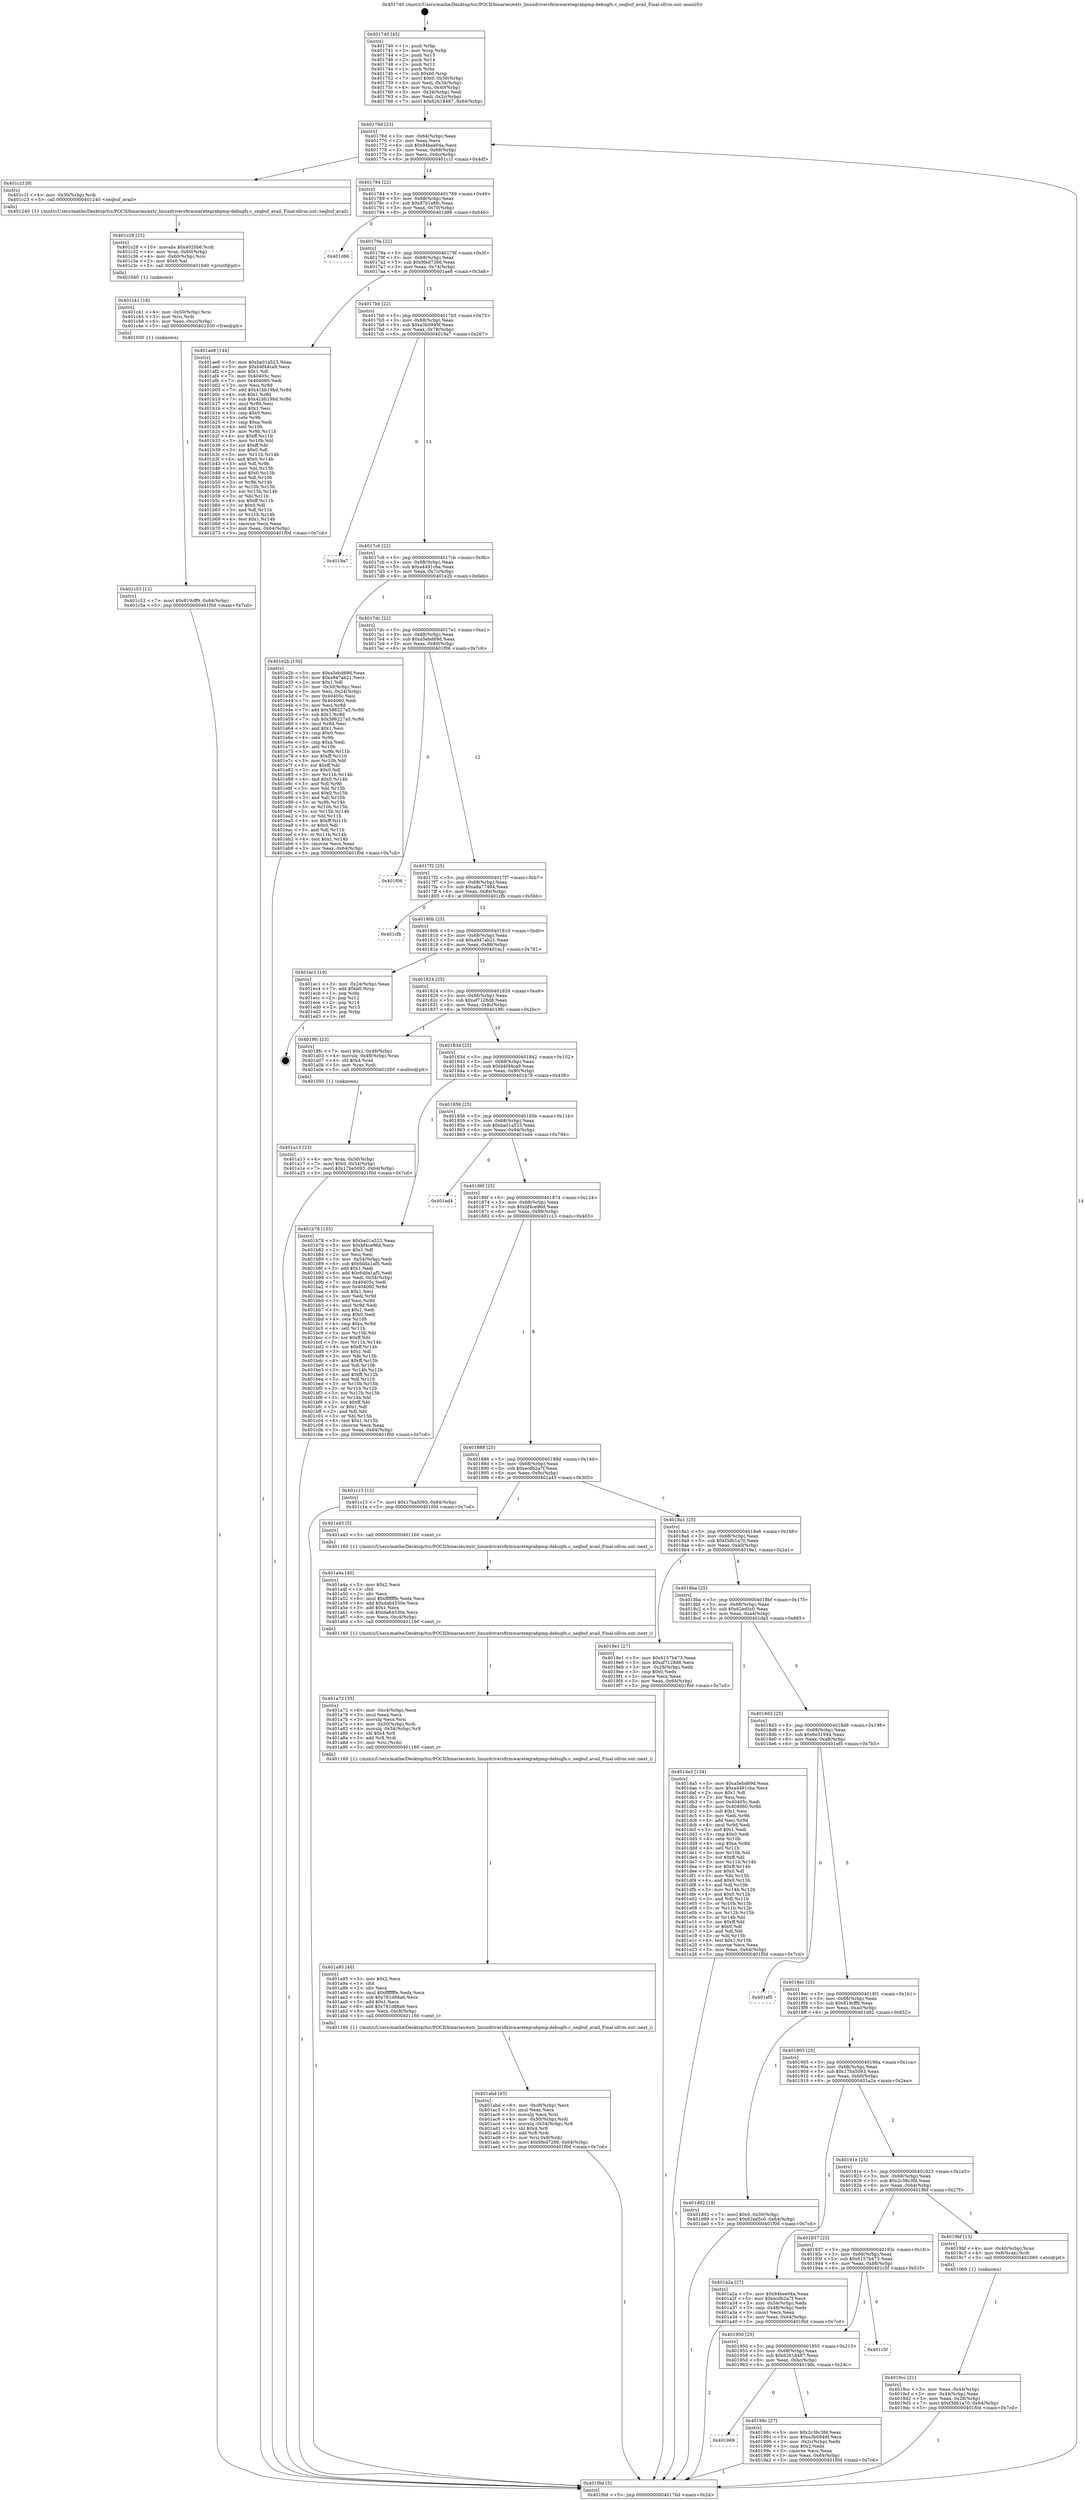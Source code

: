 digraph "0x401740" {
  label = "0x401740 (/mnt/c/Users/mathe/Desktop/tcc/POCII/binaries/extr_linuxdriversfirmwaretegrabpmp-debugfs.c_seqbuf_avail_Final-ollvm.out::main(0))"
  labelloc = "t"
  node[shape=record]

  Entry [label="",width=0.3,height=0.3,shape=circle,fillcolor=black,style=filled]
  "0x40176d" [label="{
     0x40176d [23]\l
     | [instrs]\l
     &nbsp;&nbsp;0x40176d \<+3\>: mov -0x64(%rbp),%eax\l
     &nbsp;&nbsp;0x401770 \<+2\>: mov %eax,%ecx\l
     &nbsp;&nbsp;0x401772 \<+6\>: sub $0x94bee04a,%ecx\l
     &nbsp;&nbsp;0x401778 \<+3\>: mov %eax,-0x68(%rbp)\l
     &nbsp;&nbsp;0x40177b \<+3\>: mov %ecx,-0x6c(%rbp)\l
     &nbsp;&nbsp;0x40177e \<+6\>: je 0000000000401c1f \<main+0x4df\>\l
  }"]
  "0x401c1f" [label="{
     0x401c1f [9]\l
     | [instrs]\l
     &nbsp;&nbsp;0x401c1f \<+4\>: mov -0x50(%rbp),%rdi\l
     &nbsp;&nbsp;0x401c23 \<+5\>: call 0000000000401240 \<seqbuf_avail\>\l
     | [calls]\l
     &nbsp;&nbsp;0x401240 \{1\} (/mnt/c/Users/mathe/Desktop/tcc/POCII/binaries/extr_linuxdriversfirmwaretegrabpmp-debugfs.c_seqbuf_avail_Final-ollvm.out::seqbuf_avail)\l
  }"]
  "0x401784" [label="{
     0x401784 [22]\l
     | [instrs]\l
     &nbsp;&nbsp;0x401784 \<+5\>: jmp 0000000000401789 \<main+0x49\>\l
     &nbsp;&nbsp;0x401789 \<+3\>: mov -0x68(%rbp),%eax\l
     &nbsp;&nbsp;0x40178c \<+5\>: sub $0x97b1e8fc,%eax\l
     &nbsp;&nbsp;0x401791 \<+3\>: mov %eax,-0x70(%rbp)\l
     &nbsp;&nbsp;0x401794 \<+6\>: je 0000000000401d86 \<main+0x646\>\l
  }"]
  Exit [label="",width=0.3,height=0.3,shape=circle,fillcolor=black,style=filled,peripheries=2]
  "0x401d86" [label="{
     0x401d86\l
  }", style=dashed]
  "0x40179a" [label="{
     0x40179a [22]\l
     | [instrs]\l
     &nbsp;&nbsp;0x40179a \<+5\>: jmp 000000000040179f \<main+0x5f\>\l
     &nbsp;&nbsp;0x40179f \<+3\>: mov -0x68(%rbp),%eax\l
     &nbsp;&nbsp;0x4017a2 \<+5\>: sub $0x9fed7266,%eax\l
     &nbsp;&nbsp;0x4017a7 \<+3\>: mov %eax,-0x74(%rbp)\l
     &nbsp;&nbsp;0x4017aa \<+6\>: je 0000000000401ae8 \<main+0x3a8\>\l
  }"]
  "0x401c53" [label="{
     0x401c53 [12]\l
     | [instrs]\l
     &nbsp;&nbsp;0x401c53 \<+7\>: movl $0x819cff9,-0x64(%rbp)\l
     &nbsp;&nbsp;0x401c5a \<+5\>: jmp 0000000000401f0d \<main+0x7cd\>\l
  }"]
  "0x401ae8" [label="{
     0x401ae8 [144]\l
     | [instrs]\l
     &nbsp;&nbsp;0x401ae8 \<+5\>: mov $0xba01a523,%eax\l
     &nbsp;&nbsp;0x401aed \<+5\>: mov $0xb4f44ca9,%ecx\l
     &nbsp;&nbsp;0x401af2 \<+2\>: mov $0x1,%dl\l
     &nbsp;&nbsp;0x401af4 \<+7\>: mov 0x40405c,%esi\l
     &nbsp;&nbsp;0x401afb \<+7\>: mov 0x404060,%edi\l
     &nbsp;&nbsp;0x401b02 \<+3\>: mov %esi,%r8d\l
     &nbsp;&nbsp;0x401b05 \<+7\>: add $0x41bb19bd,%r8d\l
     &nbsp;&nbsp;0x401b0c \<+4\>: sub $0x1,%r8d\l
     &nbsp;&nbsp;0x401b10 \<+7\>: sub $0x41bb19bd,%r8d\l
     &nbsp;&nbsp;0x401b17 \<+4\>: imul %r8d,%esi\l
     &nbsp;&nbsp;0x401b1b \<+3\>: and $0x1,%esi\l
     &nbsp;&nbsp;0x401b1e \<+3\>: cmp $0x0,%esi\l
     &nbsp;&nbsp;0x401b21 \<+4\>: sete %r9b\l
     &nbsp;&nbsp;0x401b25 \<+3\>: cmp $0xa,%edi\l
     &nbsp;&nbsp;0x401b28 \<+4\>: setl %r10b\l
     &nbsp;&nbsp;0x401b2c \<+3\>: mov %r9b,%r11b\l
     &nbsp;&nbsp;0x401b2f \<+4\>: xor $0xff,%r11b\l
     &nbsp;&nbsp;0x401b33 \<+3\>: mov %r10b,%bl\l
     &nbsp;&nbsp;0x401b36 \<+3\>: xor $0xff,%bl\l
     &nbsp;&nbsp;0x401b39 \<+3\>: xor $0x0,%dl\l
     &nbsp;&nbsp;0x401b3c \<+3\>: mov %r11b,%r14b\l
     &nbsp;&nbsp;0x401b3f \<+4\>: and $0x0,%r14b\l
     &nbsp;&nbsp;0x401b43 \<+3\>: and %dl,%r9b\l
     &nbsp;&nbsp;0x401b46 \<+3\>: mov %bl,%r15b\l
     &nbsp;&nbsp;0x401b49 \<+4\>: and $0x0,%r15b\l
     &nbsp;&nbsp;0x401b4d \<+3\>: and %dl,%r10b\l
     &nbsp;&nbsp;0x401b50 \<+3\>: or %r9b,%r14b\l
     &nbsp;&nbsp;0x401b53 \<+3\>: or %r10b,%r15b\l
     &nbsp;&nbsp;0x401b56 \<+3\>: xor %r15b,%r14b\l
     &nbsp;&nbsp;0x401b59 \<+3\>: or %bl,%r11b\l
     &nbsp;&nbsp;0x401b5c \<+4\>: xor $0xff,%r11b\l
     &nbsp;&nbsp;0x401b60 \<+3\>: or $0x0,%dl\l
     &nbsp;&nbsp;0x401b63 \<+3\>: and %dl,%r11b\l
     &nbsp;&nbsp;0x401b66 \<+3\>: or %r11b,%r14b\l
     &nbsp;&nbsp;0x401b69 \<+4\>: test $0x1,%r14b\l
     &nbsp;&nbsp;0x401b6d \<+3\>: cmovne %ecx,%eax\l
     &nbsp;&nbsp;0x401b70 \<+3\>: mov %eax,-0x64(%rbp)\l
     &nbsp;&nbsp;0x401b73 \<+5\>: jmp 0000000000401f0d \<main+0x7cd\>\l
  }"]
  "0x4017b0" [label="{
     0x4017b0 [22]\l
     | [instrs]\l
     &nbsp;&nbsp;0x4017b0 \<+5\>: jmp 00000000004017b5 \<main+0x75\>\l
     &nbsp;&nbsp;0x4017b5 \<+3\>: mov -0x68(%rbp),%eax\l
     &nbsp;&nbsp;0x4017b8 \<+5\>: sub $0xa3b0949f,%eax\l
     &nbsp;&nbsp;0x4017bd \<+3\>: mov %eax,-0x78(%rbp)\l
     &nbsp;&nbsp;0x4017c0 \<+6\>: je 00000000004019a7 \<main+0x267\>\l
  }"]
  "0x401c41" [label="{
     0x401c41 [18]\l
     | [instrs]\l
     &nbsp;&nbsp;0x401c41 \<+4\>: mov -0x50(%rbp),%rsi\l
     &nbsp;&nbsp;0x401c45 \<+3\>: mov %rsi,%rdi\l
     &nbsp;&nbsp;0x401c48 \<+6\>: mov %eax,-0xcc(%rbp)\l
     &nbsp;&nbsp;0x401c4e \<+5\>: call 0000000000401030 \<free@plt\>\l
     | [calls]\l
     &nbsp;&nbsp;0x401030 \{1\} (unknown)\l
  }"]
  "0x4019a7" [label="{
     0x4019a7\l
  }", style=dashed]
  "0x4017c6" [label="{
     0x4017c6 [22]\l
     | [instrs]\l
     &nbsp;&nbsp;0x4017c6 \<+5\>: jmp 00000000004017cb \<main+0x8b\>\l
     &nbsp;&nbsp;0x4017cb \<+3\>: mov -0x68(%rbp),%eax\l
     &nbsp;&nbsp;0x4017ce \<+5\>: sub $0xa4491cba,%eax\l
     &nbsp;&nbsp;0x4017d3 \<+3\>: mov %eax,-0x7c(%rbp)\l
     &nbsp;&nbsp;0x4017d6 \<+6\>: je 0000000000401e2b \<main+0x6eb\>\l
  }"]
  "0x401c28" [label="{
     0x401c28 [25]\l
     | [instrs]\l
     &nbsp;&nbsp;0x401c28 \<+10\>: movabs $0x4020b6,%rdi\l
     &nbsp;&nbsp;0x401c32 \<+4\>: mov %rax,-0x60(%rbp)\l
     &nbsp;&nbsp;0x401c36 \<+4\>: mov -0x60(%rbp),%rsi\l
     &nbsp;&nbsp;0x401c3a \<+2\>: mov $0x0,%al\l
     &nbsp;&nbsp;0x401c3c \<+5\>: call 0000000000401040 \<printf@plt\>\l
     | [calls]\l
     &nbsp;&nbsp;0x401040 \{1\} (unknown)\l
  }"]
  "0x401e2b" [label="{
     0x401e2b [150]\l
     | [instrs]\l
     &nbsp;&nbsp;0x401e2b \<+5\>: mov $0xa5ebd69d,%eax\l
     &nbsp;&nbsp;0x401e30 \<+5\>: mov $0xa947ab21,%ecx\l
     &nbsp;&nbsp;0x401e35 \<+2\>: mov $0x1,%dl\l
     &nbsp;&nbsp;0x401e37 \<+3\>: mov -0x30(%rbp),%esi\l
     &nbsp;&nbsp;0x401e3a \<+3\>: mov %esi,-0x24(%rbp)\l
     &nbsp;&nbsp;0x401e3d \<+7\>: mov 0x40405c,%esi\l
     &nbsp;&nbsp;0x401e44 \<+7\>: mov 0x404060,%edi\l
     &nbsp;&nbsp;0x401e4b \<+3\>: mov %esi,%r8d\l
     &nbsp;&nbsp;0x401e4e \<+7\>: add $0x586227a5,%r8d\l
     &nbsp;&nbsp;0x401e55 \<+4\>: sub $0x1,%r8d\l
     &nbsp;&nbsp;0x401e59 \<+7\>: sub $0x586227a5,%r8d\l
     &nbsp;&nbsp;0x401e60 \<+4\>: imul %r8d,%esi\l
     &nbsp;&nbsp;0x401e64 \<+3\>: and $0x1,%esi\l
     &nbsp;&nbsp;0x401e67 \<+3\>: cmp $0x0,%esi\l
     &nbsp;&nbsp;0x401e6a \<+4\>: sete %r9b\l
     &nbsp;&nbsp;0x401e6e \<+3\>: cmp $0xa,%edi\l
     &nbsp;&nbsp;0x401e71 \<+4\>: setl %r10b\l
     &nbsp;&nbsp;0x401e75 \<+3\>: mov %r9b,%r11b\l
     &nbsp;&nbsp;0x401e78 \<+4\>: xor $0xff,%r11b\l
     &nbsp;&nbsp;0x401e7c \<+3\>: mov %r10b,%bl\l
     &nbsp;&nbsp;0x401e7f \<+3\>: xor $0xff,%bl\l
     &nbsp;&nbsp;0x401e82 \<+3\>: xor $0x0,%dl\l
     &nbsp;&nbsp;0x401e85 \<+3\>: mov %r11b,%r14b\l
     &nbsp;&nbsp;0x401e88 \<+4\>: and $0x0,%r14b\l
     &nbsp;&nbsp;0x401e8c \<+3\>: and %dl,%r9b\l
     &nbsp;&nbsp;0x401e8f \<+3\>: mov %bl,%r15b\l
     &nbsp;&nbsp;0x401e92 \<+4\>: and $0x0,%r15b\l
     &nbsp;&nbsp;0x401e96 \<+3\>: and %dl,%r10b\l
     &nbsp;&nbsp;0x401e99 \<+3\>: or %r9b,%r14b\l
     &nbsp;&nbsp;0x401e9c \<+3\>: or %r10b,%r15b\l
     &nbsp;&nbsp;0x401e9f \<+3\>: xor %r15b,%r14b\l
     &nbsp;&nbsp;0x401ea2 \<+3\>: or %bl,%r11b\l
     &nbsp;&nbsp;0x401ea5 \<+4\>: xor $0xff,%r11b\l
     &nbsp;&nbsp;0x401ea9 \<+3\>: or $0x0,%dl\l
     &nbsp;&nbsp;0x401eac \<+3\>: and %dl,%r11b\l
     &nbsp;&nbsp;0x401eaf \<+3\>: or %r11b,%r14b\l
     &nbsp;&nbsp;0x401eb2 \<+4\>: test $0x1,%r14b\l
     &nbsp;&nbsp;0x401eb6 \<+3\>: cmovne %ecx,%eax\l
     &nbsp;&nbsp;0x401eb9 \<+3\>: mov %eax,-0x64(%rbp)\l
     &nbsp;&nbsp;0x401ebc \<+5\>: jmp 0000000000401f0d \<main+0x7cd\>\l
  }"]
  "0x4017dc" [label="{
     0x4017dc [22]\l
     | [instrs]\l
     &nbsp;&nbsp;0x4017dc \<+5\>: jmp 00000000004017e1 \<main+0xa1\>\l
     &nbsp;&nbsp;0x4017e1 \<+3\>: mov -0x68(%rbp),%eax\l
     &nbsp;&nbsp;0x4017e4 \<+5\>: sub $0xa5ebd69d,%eax\l
     &nbsp;&nbsp;0x4017e9 \<+3\>: mov %eax,-0x80(%rbp)\l
     &nbsp;&nbsp;0x4017ec \<+6\>: je 0000000000401f06 \<main+0x7c6\>\l
  }"]
  "0x401abd" [label="{
     0x401abd [43]\l
     | [instrs]\l
     &nbsp;&nbsp;0x401abd \<+6\>: mov -0xc8(%rbp),%ecx\l
     &nbsp;&nbsp;0x401ac3 \<+3\>: imul %eax,%ecx\l
     &nbsp;&nbsp;0x401ac6 \<+3\>: movslq %ecx,%rsi\l
     &nbsp;&nbsp;0x401ac9 \<+4\>: mov -0x50(%rbp),%rdi\l
     &nbsp;&nbsp;0x401acd \<+4\>: movslq -0x54(%rbp),%r8\l
     &nbsp;&nbsp;0x401ad1 \<+4\>: shl $0x4,%r8\l
     &nbsp;&nbsp;0x401ad5 \<+3\>: add %r8,%rdi\l
     &nbsp;&nbsp;0x401ad8 \<+4\>: mov %rsi,0x8(%rdi)\l
     &nbsp;&nbsp;0x401adc \<+7\>: movl $0x9fed7266,-0x64(%rbp)\l
     &nbsp;&nbsp;0x401ae3 \<+5\>: jmp 0000000000401f0d \<main+0x7cd\>\l
  }"]
  "0x401f06" [label="{
     0x401f06\l
  }", style=dashed]
  "0x4017f2" [label="{
     0x4017f2 [25]\l
     | [instrs]\l
     &nbsp;&nbsp;0x4017f2 \<+5\>: jmp 00000000004017f7 \<main+0xb7\>\l
     &nbsp;&nbsp;0x4017f7 \<+3\>: mov -0x68(%rbp),%eax\l
     &nbsp;&nbsp;0x4017fa \<+5\>: sub $0xa8a77464,%eax\l
     &nbsp;&nbsp;0x4017ff \<+6\>: mov %eax,-0x84(%rbp)\l
     &nbsp;&nbsp;0x401805 \<+6\>: je 0000000000401cfb \<main+0x5bb\>\l
  }"]
  "0x401a95" [label="{
     0x401a95 [40]\l
     | [instrs]\l
     &nbsp;&nbsp;0x401a95 \<+5\>: mov $0x2,%ecx\l
     &nbsp;&nbsp;0x401a9a \<+1\>: cltd\l
     &nbsp;&nbsp;0x401a9b \<+2\>: idiv %ecx\l
     &nbsp;&nbsp;0x401a9d \<+6\>: imul $0xfffffffe,%edx,%ecx\l
     &nbsp;&nbsp;0x401aa3 \<+6\>: sub $0x781d88a6,%ecx\l
     &nbsp;&nbsp;0x401aa9 \<+3\>: add $0x1,%ecx\l
     &nbsp;&nbsp;0x401aac \<+6\>: add $0x781d88a6,%ecx\l
     &nbsp;&nbsp;0x401ab2 \<+6\>: mov %ecx,-0xc8(%rbp)\l
     &nbsp;&nbsp;0x401ab8 \<+5\>: call 0000000000401160 \<next_i\>\l
     | [calls]\l
     &nbsp;&nbsp;0x401160 \{1\} (/mnt/c/Users/mathe/Desktop/tcc/POCII/binaries/extr_linuxdriversfirmwaretegrabpmp-debugfs.c_seqbuf_avail_Final-ollvm.out::next_i)\l
  }"]
  "0x401cfb" [label="{
     0x401cfb\l
  }", style=dashed]
  "0x40180b" [label="{
     0x40180b [25]\l
     | [instrs]\l
     &nbsp;&nbsp;0x40180b \<+5\>: jmp 0000000000401810 \<main+0xd0\>\l
     &nbsp;&nbsp;0x401810 \<+3\>: mov -0x68(%rbp),%eax\l
     &nbsp;&nbsp;0x401813 \<+5\>: sub $0xa947ab21,%eax\l
     &nbsp;&nbsp;0x401818 \<+6\>: mov %eax,-0x88(%rbp)\l
     &nbsp;&nbsp;0x40181e \<+6\>: je 0000000000401ec1 \<main+0x781\>\l
  }"]
  "0x401a72" [label="{
     0x401a72 [35]\l
     | [instrs]\l
     &nbsp;&nbsp;0x401a72 \<+6\>: mov -0xc4(%rbp),%ecx\l
     &nbsp;&nbsp;0x401a78 \<+3\>: imul %eax,%ecx\l
     &nbsp;&nbsp;0x401a7b \<+3\>: movslq %ecx,%rsi\l
     &nbsp;&nbsp;0x401a7e \<+4\>: mov -0x50(%rbp),%rdi\l
     &nbsp;&nbsp;0x401a82 \<+4\>: movslq -0x54(%rbp),%r8\l
     &nbsp;&nbsp;0x401a86 \<+4\>: shl $0x4,%r8\l
     &nbsp;&nbsp;0x401a8a \<+3\>: add %r8,%rdi\l
     &nbsp;&nbsp;0x401a8d \<+3\>: mov %rsi,(%rdi)\l
     &nbsp;&nbsp;0x401a90 \<+5\>: call 0000000000401160 \<next_i\>\l
     | [calls]\l
     &nbsp;&nbsp;0x401160 \{1\} (/mnt/c/Users/mathe/Desktop/tcc/POCII/binaries/extr_linuxdriversfirmwaretegrabpmp-debugfs.c_seqbuf_avail_Final-ollvm.out::next_i)\l
  }"]
  "0x401ec1" [label="{
     0x401ec1 [19]\l
     | [instrs]\l
     &nbsp;&nbsp;0x401ec1 \<+3\>: mov -0x24(%rbp),%eax\l
     &nbsp;&nbsp;0x401ec4 \<+7\>: add $0xb0,%rsp\l
     &nbsp;&nbsp;0x401ecb \<+1\>: pop %rbx\l
     &nbsp;&nbsp;0x401ecc \<+2\>: pop %r12\l
     &nbsp;&nbsp;0x401ece \<+2\>: pop %r14\l
     &nbsp;&nbsp;0x401ed0 \<+2\>: pop %r15\l
     &nbsp;&nbsp;0x401ed2 \<+1\>: pop %rbp\l
     &nbsp;&nbsp;0x401ed3 \<+1\>: ret\l
  }"]
  "0x401824" [label="{
     0x401824 [25]\l
     | [instrs]\l
     &nbsp;&nbsp;0x401824 \<+5\>: jmp 0000000000401829 \<main+0xe9\>\l
     &nbsp;&nbsp;0x401829 \<+3\>: mov -0x68(%rbp),%eax\l
     &nbsp;&nbsp;0x40182c \<+5\>: sub $0xaf7128d8,%eax\l
     &nbsp;&nbsp;0x401831 \<+6\>: mov %eax,-0x8c(%rbp)\l
     &nbsp;&nbsp;0x401837 \<+6\>: je 00000000004019fc \<main+0x2bc\>\l
  }"]
  "0x401a4a" [label="{
     0x401a4a [40]\l
     | [instrs]\l
     &nbsp;&nbsp;0x401a4a \<+5\>: mov $0x2,%ecx\l
     &nbsp;&nbsp;0x401a4f \<+1\>: cltd\l
     &nbsp;&nbsp;0x401a50 \<+2\>: idiv %ecx\l
     &nbsp;&nbsp;0x401a52 \<+6\>: imul $0xfffffffe,%edx,%ecx\l
     &nbsp;&nbsp;0x401a58 \<+6\>: add $0xda64530e,%ecx\l
     &nbsp;&nbsp;0x401a5e \<+3\>: add $0x1,%ecx\l
     &nbsp;&nbsp;0x401a61 \<+6\>: sub $0xda64530e,%ecx\l
     &nbsp;&nbsp;0x401a67 \<+6\>: mov %ecx,-0xc4(%rbp)\l
     &nbsp;&nbsp;0x401a6d \<+5\>: call 0000000000401160 \<next_i\>\l
     | [calls]\l
     &nbsp;&nbsp;0x401160 \{1\} (/mnt/c/Users/mathe/Desktop/tcc/POCII/binaries/extr_linuxdriversfirmwaretegrabpmp-debugfs.c_seqbuf_avail_Final-ollvm.out::next_i)\l
  }"]
  "0x4019fc" [label="{
     0x4019fc [23]\l
     | [instrs]\l
     &nbsp;&nbsp;0x4019fc \<+7\>: movl $0x1,-0x48(%rbp)\l
     &nbsp;&nbsp;0x401a03 \<+4\>: movslq -0x48(%rbp),%rax\l
     &nbsp;&nbsp;0x401a07 \<+4\>: shl $0x4,%rax\l
     &nbsp;&nbsp;0x401a0b \<+3\>: mov %rax,%rdi\l
     &nbsp;&nbsp;0x401a0e \<+5\>: call 0000000000401050 \<malloc@plt\>\l
     | [calls]\l
     &nbsp;&nbsp;0x401050 \{1\} (unknown)\l
  }"]
  "0x40183d" [label="{
     0x40183d [25]\l
     | [instrs]\l
     &nbsp;&nbsp;0x40183d \<+5\>: jmp 0000000000401842 \<main+0x102\>\l
     &nbsp;&nbsp;0x401842 \<+3\>: mov -0x68(%rbp),%eax\l
     &nbsp;&nbsp;0x401845 \<+5\>: sub $0xb4f44ca9,%eax\l
     &nbsp;&nbsp;0x40184a \<+6\>: mov %eax,-0x90(%rbp)\l
     &nbsp;&nbsp;0x401850 \<+6\>: je 0000000000401b78 \<main+0x438\>\l
  }"]
  "0x401a13" [label="{
     0x401a13 [23]\l
     | [instrs]\l
     &nbsp;&nbsp;0x401a13 \<+4\>: mov %rax,-0x50(%rbp)\l
     &nbsp;&nbsp;0x401a17 \<+7\>: movl $0x0,-0x54(%rbp)\l
     &nbsp;&nbsp;0x401a1e \<+7\>: movl $0x17ba5093,-0x64(%rbp)\l
     &nbsp;&nbsp;0x401a25 \<+5\>: jmp 0000000000401f0d \<main+0x7cd\>\l
  }"]
  "0x401b78" [label="{
     0x401b78 [155]\l
     | [instrs]\l
     &nbsp;&nbsp;0x401b78 \<+5\>: mov $0xba01a523,%eax\l
     &nbsp;&nbsp;0x401b7d \<+5\>: mov $0xbf4ce96d,%ecx\l
     &nbsp;&nbsp;0x401b82 \<+2\>: mov $0x1,%dl\l
     &nbsp;&nbsp;0x401b84 \<+2\>: xor %esi,%esi\l
     &nbsp;&nbsp;0x401b86 \<+3\>: mov -0x54(%rbp),%edi\l
     &nbsp;&nbsp;0x401b89 \<+6\>: sub $0x6dda1af5,%edi\l
     &nbsp;&nbsp;0x401b8f \<+3\>: add $0x1,%edi\l
     &nbsp;&nbsp;0x401b92 \<+6\>: add $0x6dda1af5,%edi\l
     &nbsp;&nbsp;0x401b98 \<+3\>: mov %edi,-0x54(%rbp)\l
     &nbsp;&nbsp;0x401b9b \<+7\>: mov 0x40405c,%edi\l
     &nbsp;&nbsp;0x401ba2 \<+8\>: mov 0x404060,%r8d\l
     &nbsp;&nbsp;0x401baa \<+3\>: sub $0x1,%esi\l
     &nbsp;&nbsp;0x401bad \<+3\>: mov %edi,%r9d\l
     &nbsp;&nbsp;0x401bb0 \<+3\>: add %esi,%r9d\l
     &nbsp;&nbsp;0x401bb3 \<+4\>: imul %r9d,%edi\l
     &nbsp;&nbsp;0x401bb7 \<+3\>: and $0x1,%edi\l
     &nbsp;&nbsp;0x401bba \<+3\>: cmp $0x0,%edi\l
     &nbsp;&nbsp;0x401bbd \<+4\>: sete %r10b\l
     &nbsp;&nbsp;0x401bc1 \<+4\>: cmp $0xa,%r8d\l
     &nbsp;&nbsp;0x401bc5 \<+4\>: setl %r11b\l
     &nbsp;&nbsp;0x401bc9 \<+3\>: mov %r10b,%bl\l
     &nbsp;&nbsp;0x401bcc \<+3\>: xor $0xff,%bl\l
     &nbsp;&nbsp;0x401bcf \<+3\>: mov %r11b,%r14b\l
     &nbsp;&nbsp;0x401bd2 \<+4\>: xor $0xff,%r14b\l
     &nbsp;&nbsp;0x401bd6 \<+3\>: xor $0x1,%dl\l
     &nbsp;&nbsp;0x401bd9 \<+3\>: mov %bl,%r15b\l
     &nbsp;&nbsp;0x401bdc \<+4\>: and $0xff,%r15b\l
     &nbsp;&nbsp;0x401be0 \<+3\>: and %dl,%r10b\l
     &nbsp;&nbsp;0x401be3 \<+3\>: mov %r14b,%r12b\l
     &nbsp;&nbsp;0x401be6 \<+4\>: and $0xff,%r12b\l
     &nbsp;&nbsp;0x401bea \<+3\>: and %dl,%r11b\l
     &nbsp;&nbsp;0x401bed \<+3\>: or %r10b,%r15b\l
     &nbsp;&nbsp;0x401bf0 \<+3\>: or %r11b,%r12b\l
     &nbsp;&nbsp;0x401bf3 \<+3\>: xor %r12b,%r15b\l
     &nbsp;&nbsp;0x401bf6 \<+3\>: or %r14b,%bl\l
     &nbsp;&nbsp;0x401bf9 \<+3\>: xor $0xff,%bl\l
     &nbsp;&nbsp;0x401bfc \<+3\>: or $0x1,%dl\l
     &nbsp;&nbsp;0x401bff \<+2\>: and %dl,%bl\l
     &nbsp;&nbsp;0x401c01 \<+3\>: or %bl,%r15b\l
     &nbsp;&nbsp;0x401c04 \<+4\>: test $0x1,%r15b\l
     &nbsp;&nbsp;0x401c08 \<+3\>: cmovne %ecx,%eax\l
     &nbsp;&nbsp;0x401c0b \<+3\>: mov %eax,-0x64(%rbp)\l
     &nbsp;&nbsp;0x401c0e \<+5\>: jmp 0000000000401f0d \<main+0x7cd\>\l
  }"]
  "0x401856" [label="{
     0x401856 [25]\l
     | [instrs]\l
     &nbsp;&nbsp;0x401856 \<+5\>: jmp 000000000040185b \<main+0x11b\>\l
     &nbsp;&nbsp;0x40185b \<+3\>: mov -0x68(%rbp),%eax\l
     &nbsp;&nbsp;0x40185e \<+5\>: sub $0xba01a523,%eax\l
     &nbsp;&nbsp;0x401863 \<+6\>: mov %eax,-0x94(%rbp)\l
     &nbsp;&nbsp;0x401869 \<+6\>: je 0000000000401ed4 \<main+0x794\>\l
  }"]
  "0x4019cc" [label="{
     0x4019cc [21]\l
     | [instrs]\l
     &nbsp;&nbsp;0x4019cc \<+3\>: mov %eax,-0x44(%rbp)\l
     &nbsp;&nbsp;0x4019cf \<+3\>: mov -0x44(%rbp),%eax\l
     &nbsp;&nbsp;0x4019d2 \<+3\>: mov %eax,-0x28(%rbp)\l
     &nbsp;&nbsp;0x4019d5 \<+7\>: movl $0xf3db1a70,-0x64(%rbp)\l
     &nbsp;&nbsp;0x4019dc \<+5\>: jmp 0000000000401f0d \<main+0x7cd\>\l
  }"]
  "0x401ed4" [label="{
     0x401ed4\l
  }", style=dashed]
  "0x40186f" [label="{
     0x40186f [25]\l
     | [instrs]\l
     &nbsp;&nbsp;0x40186f \<+5\>: jmp 0000000000401874 \<main+0x134\>\l
     &nbsp;&nbsp;0x401874 \<+3\>: mov -0x68(%rbp),%eax\l
     &nbsp;&nbsp;0x401877 \<+5\>: sub $0xbf4ce96d,%eax\l
     &nbsp;&nbsp;0x40187c \<+6\>: mov %eax,-0x98(%rbp)\l
     &nbsp;&nbsp;0x401882 \<+6\>: je 0000000000401c13 \<main+0x4d3\>\l
  }"]
  "0x401740" [label="{
     0x401740 [45]\l
     | [instrs]\l
     &nbsp;&nbsp;0x401740 \<+1\>: push %rbp\l
     &nbsp;&nbsp;0x401741 \<+3\>: mov %rsp,%rbp\l
     &nbsp;&nbsp;0x401744 \<+2\>: push %r15\l
     &nbsp;&nbsp;0x401746 \<+2\>: push %r14\l
     &nbsp;&nbsp;0x401748 \<+2\>: push %r12\l
     &nbsp;&nbsp;0x40174a \<+1\>: push %rbx\l
     &nbsp;&nbsp;0x40174b \<+7\>: sub $0xb0,%rsp\l
     &nbsp;&nbsp;0x401752 \<+7\>: movl $0x0,-0x30(%rbp)\l
     &nbsp;&nbsp;0x401759 \<+3\>: mov %edi,-0x34(%rbp)\l
     &nbsp;&nbsp;0x40175c \<+4\>: mov %rsi,-0x40(%rbp)\l
     &nbsp;&nbsp;0x401760 \<+3\>: mov -0x34(%rbp),%edi\l
     &nbsp;&nbsp;0x401763 \<+3\>: mov %edi,-0x2c(%rbp)\l
     &nbsp;&nbsp;0x401766 \<+7\>: movl $0x62618487,-0x64(%rbp)\l
  }"]
  "0x401c13" [label="{
     0x401c13 [12]\l
     | [instrs]\l
     &nbsp;&nbsp;0x401c13 \<+7\>: movl $0x17ba5093,-0x64(%rbp)\l
     &nbsp;&nbsp;0x401c1a \<+5\>: jmp 0000000000401f0d \<main+0x7cd\>\l
  }"]
  "0x401888" [label="{
     0x401888 [25]\l
     | [instrs]\l
     &nbsp;&nbsp;0x401888 \<+5\>: jmp 000000000040188d \<main+0x14d\>\l
     &nbsp;&nbsp;0x40188d \<+3\>: mov -0x68(%rbp),%eax\l
     &nbsp;&nbsp;0x401890 \<+5\>: sub $0xecdb2a7f,%eax\l
     &nbsp;&nbsp;0x401895 \<+6\>: mov %eax,-0x9c(%rbp)\l
     &nbsp;&nbsp;0x40189b \<+6\>: je 0000000000401a45 \<main+0x305\>\l
  }"]
  "0x401f0d" [label="{
     0x401f0d [5]\l
     | [instrs]\l
     &nbsp;&nbsp;0x401f0d \<+5\>: jmp 000000000040176d \<main+0x2d\>\l
  }"]
  "0x401a45" [label="{
     0x401a45 [5]\l
     | [instrs]\l
     &nbsp;&nbsp;0x401a45 \<+5\>: call 0000000000401160 \<next_i\>\l
     | [calls]\l
     &nbsp;&nbsp;0x401160 \{1\} (/mnt/c/Users/mathe/Desktop/tcc/POCII/binaries/extr_linuxdriversfirmwaretegrabpmp-debugfs.c_seqbuf_avail_Final-ollvm.out::next_i)\l
  }"]
  "0x4018a1" [label="{
     0x4018a1 [25]\l
     | [instrs]\l
     &nbsp;&nbsp;0x4018a1 \<+5\>: jmp 00000000004018a6 \<main+0x166\>\l
     &nbsp;&nbsp;0x4018a6 \<+3\>: mov -0x68(%rbp),%eax\l
     &nbsp;&nbsp;0x4018a9 \<+5\>: sub $0xf3db1a70,%eax\l
     &nbsp;&nbsp;0x4018ae \<+6\>: mov %eax,-0xa0(%rbp)\l
     &nbsp;&nbsp;0x4018b4 \<+6\>: je 00000000004019e1 \<main+0x2a1\>\l
  }"]
  "0x401969" [label="{
     0x401969\l
  }", style=dashed]
  "0x4019e1" [label="{
     0x4019e1 [27]\l
     | [instrs]\l
     &nbsp;&nbsp;0x4019e1 \<+5\>: mov $0x6157b473,%eax\l
     &nbsp;&nbsp;0x4019e6 \<+5\>: mov $0xaf7128d8,%ecx\l
     &nbsp;&nbsp;0x4019eb \<+3\>: mov -0x28(%rbp),%edx\l
     &nbsp;&nbsp;0x4019ee \<+3\>: cmp $0x0,%edx\l
     &nbsp;&nbsp;0x4019f1 \<+3\>: cmove %ecx,%eax\l
     &nbsp;&nbsp;0x4019f4 \<+3\>: mov %eax,-0x64(%rbp)\l
     &nbsp;&nbsp;0x4019f7 \<+5\>: jmp 0000000000401f0d \<main+0x7cd\>\l
  }"]
  "0x4018ba" [label="{
     0x4018ba [25]\l
     | [instrs]\l
     &nbsp;&nbsp;0x4018ba \<+5\>: jmp 00000000004018bf \<main+0x17f\>\l
     &nbsp;&nbsp;0x4018bf \<+3\>: mov -0x68(%rbp),%eax\l
     &nbsp;&nbsp;0x4018c2 \<+5\>: sub $0x62ed5c0,%eax\l
     &nbsp;&nbsp;0x4018c7 \<+6\>: mov %eax,-0xa4(%rbp)\l
     &nbsp;&nbsp;0x4018cd \<+6\>: je 0000000000401da5 \<main+0x665\>\l
  }"]
  "0x40198c" [label="{
     0x40198c [27]\l
     | [instrs]\l
     &nbsp;&nbsp;0x40198c \<+5\>: mov $0x2c36c3fd,%eax\l
     &nbsp;&nbsp;0x401991 \<+5\>: mov $0xa3b0949f,%ecx\l
     &nbsp;&nbsp;0x401996 \<+3\>: mov -0x2c(%rbp),%edx\l
     &nbsp;&nbsp;0x401999 \<+3\>: cmp $0x2,%edx\l
     &nbsp;&nbsp;0x40199c \<+3\>: cmovne %ecx,%eax\l
     &nbsp;&nbsp;0x40199f \<+3\>: mov %eax,-0x64(%rbp)\l
     &nbsp;&nbsp;0x4019a2 \<+5\>: jmp 0000000000401f0d \<main+0x7cd\>\l
  }"]
  "0x401da5" [label="{
     0x401da5 [134]\l
     | [instrs]\l
     &nbsp;&nbsp;0x401da5 \<+5\>: mov $0xa5ebd69d,%eax\l
     &nbsp;&nbsp;0x401daa \<+5\>: mov $0xa4491cba,%ecx\l
     &nbsp;&nbsp;0x401daf \<+2\>: mov $0x1,%dl\l
     &nbsp;&nbsp;0x401db1 \<+2\>: xor %esi,%esi\l
     &nbsp;&nbsp;0x401db3 \<+7\>: mov 0x40405c,%edi\l
     &nbsp;&nbsp;0x401dba \<+8\>: mov 0x404060,%r8d\l
     &nbsp;&nbsp;0x401dc2 \<+3\>: sub $0x1,%esi\l
     &nbsp;&nbsp;0x401dc5 \<+3\>: mov %edi,%r9d\l
     &nbsp;&nbsp;0x401dc8 \<+3\>: add %esi,%r9d\l
     &nbsp;&nbsp;0x401dcb \<+4\>: imul %r9d,%edi\l
     &nbsp;&nbsp;0x401dcf \<+3\>: and $0x1,%edi\l
     &nbsp;&nbsp;0x401dd2 \<+3\>: cmp $0x0,%edi\l
     &nbsp;&nbsp;0x401dd5 \<+4\>: sete %r10b\l
     &nbsp;&nbsp;0x401dd9 \<+4\>: cmp $0xa,%r8d\l
     &nbsp;&nbsp;0x401ddd \<+4\>: setl %r11b\l
     &nbsp;&nbsp;0x401de1 \<+3\>: mov %r10b,%bl\l
     &nbsp;&nbsp;0x401de4 \<+3\>: xor $0xff,%bl\l
     &nbsp;&nbsp;0x401de7 \<+3\>: mov %r11b,%r14b\l
     &nbsp;&nbsp;0x401dea \<+4\>: xor $0xff,%r14b\l
     &nbsp;&nbsp;0x401dee \<+3\>: xor $0x0,%dl\l
     &nbsp;&nbsp;0x401df1 \<+3\>: mov %bl,%r15b\l
     &nbsp;&nbsp;0x401df4 \<+4\>: and $0x0,%r15b\l
     &nbsp;&nbsp;0x401df8 \<+3\>: and %dl,%r10b\l
     &nbsp;&nbsp;0x401dfb \<+3\>: mov %r14b,%r12b\l
     &nbsp;&nbsp;0x401dfe \<+4\>: and $0x0,%r12b\l
     &nbsp;&nbsp;0x401e02 \<+3\>: and %dl,%r11b\l
     &nbsp;&nbsp;0x401e05 \<+3\>: or %r10b,%r15b\l
     &nbsp;&nbsp;0x401e08 \<+3\>: or %r11b,%r12b\l
     &nbsp;&nbsp;0x401e0b \<+3\>: xor %r12b,%r15b\l
     &nbsp;&nbsp;0x401e0e \<+3\>: or %r14b,%bl\l
     &nbsp;&nbsp;0x401e11 \<+3\>: xor $0xff,%bl\l
     &nbsp;&nbsp;0x401e14 \<+3\>: or $0x0,%dl\l
     &nbsp;&nbsp;0x401e17 \<+2\>: and %dl,%bl\l
     &nbsp;&nbsp;0x401e19 \<+3\>: or %bl,%r15b\l
     &nbsp;&nbsp;0x401e1c \<+4\>: test $0x1,%r15b\l
     &nbsp;&nbsp;0x401e20 \<+3\>: cmovne %ecx,%eax\l
     &nbsp;&nbsp;0x401e23 \<+3\>: mov %eax,-0x64(%rbp)\l
     &nbsp;&nbsp;0x401e26 \<+5\>: jmp 0000000000401f0d \<main+0x7cd\>\l
  }"]
  "0x4018d3" [label="{
     0x4018d3 [25]\l
     | [instrs]\l
     &nbsp;&nbsp;0x4018d3 \<+5\>: jmp 00000000004018d8 \<main+0x198\>\l
     &nbsp;&nbsp;0x4018d8 \<+3\>: mov -0x68(%rbp),%eax\l
     &nbsp;&nbsp;0x4018db \<+5\>: sub $0x6e31944,%eax\l
     &nbsp;&nbsp;0x4018e0 \<+6\>: mov %eax,-0xa8(%rbp)\l
     &nbsp;&nbsp;0x4018e6 \<+6\>: je 0000000000401ef5 \<main+0x7b5\>\l
  }"]
  "0x401950" [label="{
     0x401950 [25]\l
     | [instrs]\l
     &nbsp;&nbsp;0x401950 \<+5\>: jmp 0000000000401955 \<main+0x215\>\l
     &nbsp;&nbsp;0x401955 \<+3\>: mov -0x68(%rbp),%eax\l
     &nbsp;&nbsp;0x401958 \<+5\>: sub $0x62618487,%eax\l
     &nbsp;&nbsp;0x40195d \<+6\>: mov %eax,-0xbc(%rbp)\l
     &nbsp;&nbsp;0x401963 \<+6\>: je 000000000040198c \<main+0x24c\>\l
  }"]
  "0x401ef5" [label="{
     0x401ef5\l
  }", style=dashed]
  "0x4018ec" [label="{
     0x4018ec [25]\l
     | [instrs]\l
     &nbsp;&nbsp;0x4018ec \<+5\>: jmp 00000000004018f1 \<main+0x1b1\>\l
     &nbsp;&nbsp;0x4018f1 \<+3\>: mov -0x68(%rbp),%eax\l
     &nbsp;&nbsp;0x4018f4 \<+5\>: sub $0x819cff9,%eax\l
     &nbsp;&nbsp;0x4018f9 \<+6\>: mov %eax,-0xac(%rbp)\l
     &nbsp;&nbsp;0x4018ff \<+6\>: je 0000000000401d92 \<main+0x652\>\l
  }"]
  "0x401c5f" [label="{
     0x401c5f\l
  }", style=dashed]
  "0x401d92" [label="{
     0x401d92 [19]\l
     | [instrs]\l
     &nbsp;&nbsp;0x401d92 \<+7\>: movl $0x0,-0x30(%rbp)\l
     &nbsp;&nbsp;0x401d99 \<+7\>: movl $0x62ed5c0,-0x64(%rbp)\l
     &nbsp;&nbsp;0x401da0 \<+5\>: jmp 0000000000401f0d \<main+0x7cd\>\l
  }"]
  "0x401905" [label="{
     0x401905 [25]\l
     | [instrs]\l
     &nbsp;&nbsp;0x401905 \<+5\>: jmp 000000000040190a \<main+0x1ca\>\l
     &nbsp;&nbsp;0x40190a \<+3\>: mov -0x68(%rbp),%eax\l
     &nbsp;&nbsp;0x40190d \<+5\>: sub $0x17ba5093,%eax\l
     &nbsp;&nbsp;0x401912 \<+6\>: mov %eax,-0xb0(%rbp)\l
     &nbsp;&nbsp;0x401918 \<+6\>: je 0000000000401a2a \<main+0x2ea\>\l
  }"]
  "0x401937" [label="{
     0x401937 [25]\l
     | [instrs]\l
     &nbsp;&nbsp;0x401937 \<+5\>: jmp 000000000040193c \<main+0x1fc\>\l
     &nbsp;&nbsp;0x40193c \<+3\>: mov -0x68(%rbp),%eax\l
     &nbsp;&nbsp;0x40193f \<+5\>: sub $0x6157b473,%eax\l
     &nbsp;&nbsp;0x401944 \<+6\>: mov %eax,-0xb8(%rbp)\l
     &nbsp;&nbsp;0x40194a \<+6\>: je 0000000000401c5f \<main+0x51f\>\l
  }"]
  "0x401a2a" [label="{
     0x401a2a [27]\l
     | [instrs]\l
     &nbsp;&nbsp;0x401a2a \<+5\>: mov $0x94bee04a,%eax\l
     &nbsp;&nbsp;0x401a2f \<+5\>: mov $0xecdb2a7f,%ecx\l
     &nbsp;&nbsp;0x401a34 \<+3\>: mov -0x54(%rbp),%edx\l
     &nbsp;&nbsp;0x401a37 \<+3\>: cmp -0x48(%rbp),%edx\l
     &nbsp;&nbsp;0x401a3a \<+3\>: cmovl %ecx,%eax\l
     &nbsp;&nbsp;0x401a3d \<+3\>: mov %eax,-0x64(%rbp)\l
     &nbsp;&nbsp;0x401a40 \<+5\>: jmp 0000000000401f0d \<main+0x7cd\>\l
  }"]
  "0x40191e" [label="{
     0x40191e [25]\l
     | [instrs]\l
     &nbsp;&nbsp;0x40191e \<+5\>: jmp 0000000000401923 \<main+0x1e3\>\l
     &nbsp;&nbsp;0x401923 \<+3\>: mov -0x68(%rbp),%eax\l
     &nbsp;&nbsp;0x401926 \<+5\>: sub $0x2c36c3fd,%eax\l
     &nbsp;&nbsp;0x40192b \<+6\>: mov %eax,-0xb4(%rbp)\l
     &nbsp;&nbsp;0x401931 \<+6\>: je 00000000004019bf \<main+0x27f\>\l
  }"]
  "0x4019bf" [label="{
     0x4019bf [13]\l
     | [instrs]\l
     &nbsp;&nbsp;0x4019bf \<+4\>: mov -0x40(%rbp),%rax\l
     &nbsp;&nbsp;0x4019c3 \<+4\>: mov 0x8(%rax),%rdi\l
     &nbsp;&nbsp;0x4019c7 \<+5\>: call 0000000000401060 \<atoi@plt\>\l
     | [calls]\l
     &nbsp;&nbsp;0x401060 \{1\} (unknown)\l
  }"]
  Entry -> "0x401740" [label=" 1"]
  "0x40176d" -> "0x401c1f" [label=" 1"]
  "0x40176d" -> "0x401784" [label=" 14"]
  "0x401ec1" -> Exit [label=" 1"]
  "0x401784" -> "0x401d86" [label=" 0"]
  "0x401784" -> "0x40179a" [label=" 14"]
  "0x401e2b" -> "0x401f0d" [label=" 1"]
  "0x40179a" -> "0x401ae8" [label=" 1"]
  "0x40179a" -> "0x4017b0" [label=" 13"]
  "0x401da5" -> "0x401f0d" [label=" 1"]
  "0x4017b0" -> "0x4019a7" [label=" 0"]
  "0x4017b0" -> "0x4017c6" [label=" 13"]
  "0x401d92" -> "0x401f0d" [label=" 1"]
  "0x4017c6" -> "0x401e2b" [label=" 1"]
  "0x4017c6" -> "0x4017dc" [label=" 12"]
  "0x401c53" -> "0x401f0d" [label=" 1"]
  "0x4017dc" -> "0x401f06" [label=" 0"]
  "0x4017dc" -> "0x4017f2" [label=" 12"]
  "0x401c41" -> "0x401c53" [label=" 1"]
  "0x4017f2" -> "0x401cfb" [label=" 0"]
  "0x4017f2" -> "0x40180b" [label=" 12"]
  "0x401c28" -> "0x401c41" [label=" 1"]
  "0x40180b" -> "0x401ec1" [label=" 1"]
  "0x40180b" -> "0x401824" [label=" 11"]
  "0x401c1f" -> "0x401c28" [label=" 1"]
  "0x401824" -> "0x4019fc" [label=" 1"]
  "0x401824" -> "0x40183d" [label=" 10"]
  "0x401c13" -> "0x401f0d" [label=" 1"]
  "0x40183d" -> "0x401b78" [label=" 1"]
  "0x40183d" -> "0x401856" [label=" 9"]
  "0x401b78" -> "0x401f0d" [label=" 1"]
  "0x401856" -> "0x401ed4" [label=" 0"]
  "0x401856" -> "0x40186f" [label=" 9"]
  "0x401ae8" -> "0x401f0d" [label=" 1"]
  "0x40186f" -> "0x401c13" [label=" 1"]
  "0x40186f" -> "0x401888" [label=" 8"]
  "0x401abd" -> "0x401f0d" [label=" 1"]
  "0x401888" -> "0x401a45" [label=" 1"]
  "0x401888" -> "0x4018a1" [label=" 7"]
  "0x401a95" -> "0x401abd" [label=" 1"]
  "0x4018a1" -> "0x4019e1" [label=" 1"]
  "0x4018a1" -> "0x4018ba" [label=" 6"]
  "0x401a72" -> "0x401a95" [label=" 1"]
  "0x4018ba" -> "0x401da5" [label=" 1"]
  "0x4018ba" -> "0x4018d3" [label=" 5"]
  "0x401a4a" -> "0x401a72" [label=" 1"]
  "0x4018d3" -> "0x401ef5" [label=" 0"]
  "0x4018d3" -> "0x4018ec" [label=" 5"]
  "0x401a2a" -> "0x401f0d" [label=" 2"]
  "0x4018ec" -> "0x401d92" [label=" 1"]
  "0x4018ec" -> "0x401905" [label=" 4"]
  "0x401a13" -> "0x401f0d" [label=" 1"]
  "0x401905" -> "0x401a2a" [label=" 2"]
  "0x401905" -> "0x40191e" [label=" 2"]
  "0x4019e1" -> "0x401f0d" [label=" 1"]
  "0x40191e" -> "0x4019bf" [label=" 1"]
  "0x40191e" -> "0x401937" [label=" 1"]
  "0x4019fc" -> "0x401a13" [label=" 1"]
  "0x401937" -> "0x401c5f" [label=" 0"]
  "0x401937" -> "0x401950" [label=" 1"]
  "0x401a45" -> "0x401a4a" [label=" 1"]
  "0x401950" -> "0x40198c" [label=" 1"]
  "0x401950" -> "0x401969" [label=" 0"]
  "0x40198c" -> "0x401f0d" [label=" 1"]
  "0x401740" -> "0x40176d" [label=" 1"]
  "0x401f0d" -> "0x40176d" [label=" 14"]
  "0x4019bf" -> "0x4019cc" [label=" 1"]
  "0x4019cc" -> "0x401f0d" [label=" 1"]
}
